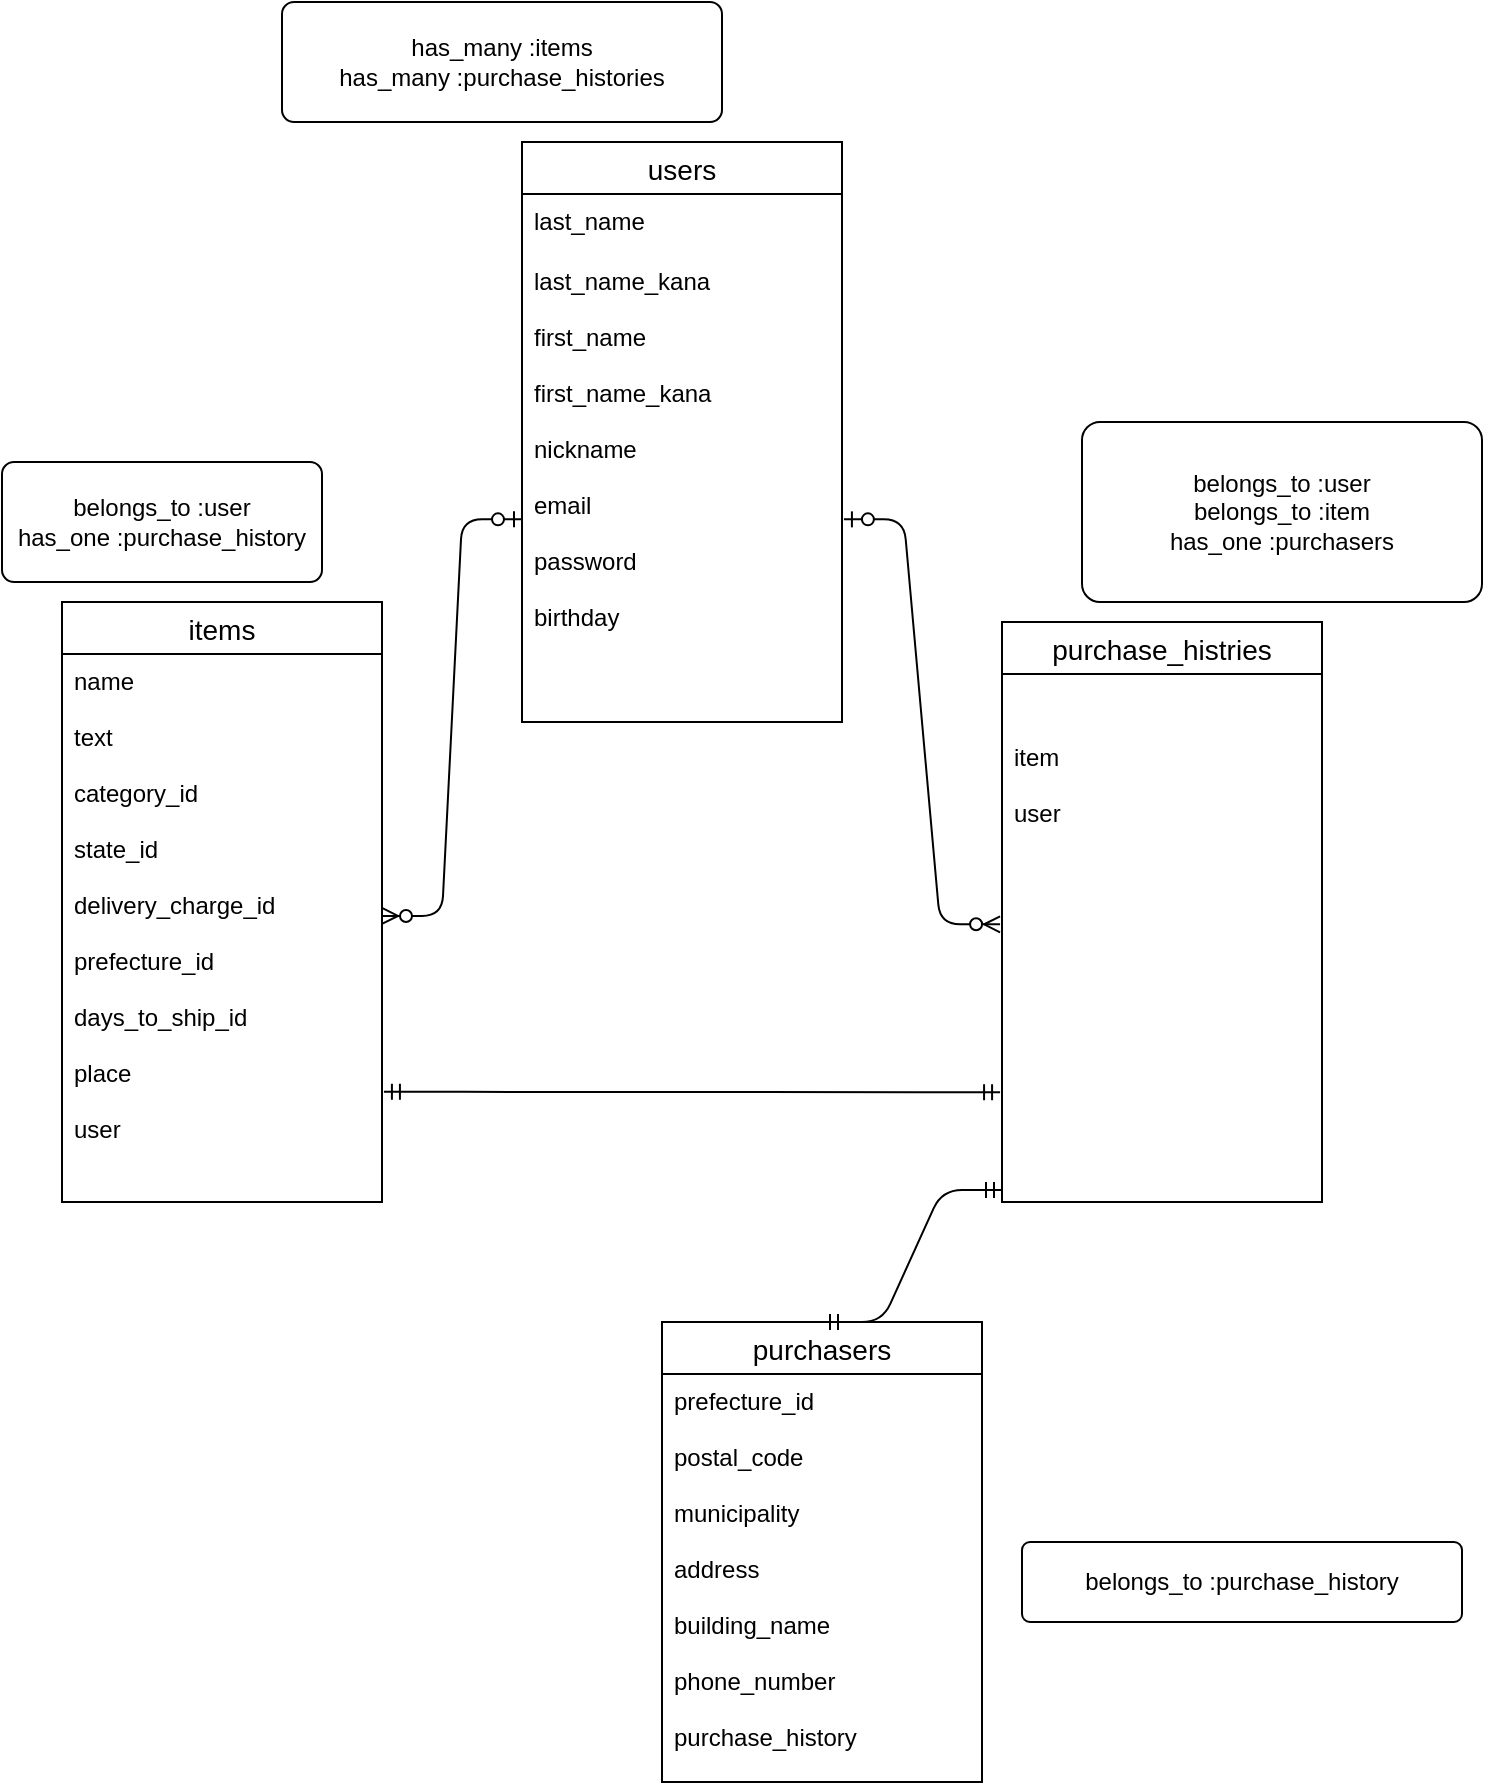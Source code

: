 <mxfile>
    <diagram id="I1-u8hTg5wmnG2TyrtBx" name="ページ1">
        <mxGraphModel dx="1080" dy="900" grid="1" gridSize="10" guides="1" tooltips="1" connect="1" arrows="1" fold="1" page="1" pageScale="1" pageWidth="827" pageHeight="1169" math="0" shadow="0">
            <root>
                <mxCell id="0"/>
                <mxCell id="1" parent="0"/>
                <mxCell id="23" value="users" style="swimlane;fontStyle=0;childLayout=stackLayout;horizontal=1;startSize=26;horizontalStack=0;resizeParent=1;resizeParentMax=0;resizeLast=0;collapsible=1;marginBottom=0;align=center;fontSize=14;" vertex="1" parent="1">
                    <mxGeometry x="290" y="240" width="160" height="290" as="geometry"/>
                </mxCell>
                <mxCell id="24" value="last_name&#10;&#10;&#10;&#10;&#10;&#10;&#10;" style="text;strokeColor=none;fillColor=none;spacingLeft=4;spacingRight=4;overflow=hidden;rotatable=0;points=[[0,0.5],[1,0.5]];portConstraint=eastwest;fontSize=12;" vertex="1" parent="23">
                    <mxGeometry y="26" width="160" height="30" as="geometry"/>
                </mxCell>
                <mxCell id="26" value="last_name_kana&#10;&#10;first_name&#10;&#10;first_name_kana&#10;&#10;nickname&#10;&#10;email&#10;&#10;password&#10;&#10;birthday" style="text;strokeColor=none;fillColor=none;spacingLeft=4;spacingRight=4;overflow=hidden;rotatable=0;points=[[0,0.5],[1,0.5]];portConstraint=eastwest;fontSize=12;" vertex="1" parent="23">
                    <mxGeometry y="56" width="160" height="234" as="geometry"/>
                </mxCell>
                <mxCell id="33" value="items" style="swimlane;fontStyle=0;childLayout=stackLayout;horizontal=1;startSize=26;horizontalStack=0;resizeParent=1;resizeParentMax=0;resizeLast=0;collapsible=1;marginBottom=0;align=center;fontSize=14;" vertex="1" parent="1">
                    <mxGeometry x="60" y="470" width="160" height="300" as="geometry"/>
                </mxCell>
                <mxCell id="35" value="name&#10;&#10;text&#10;&#10;category_id&#10;&#10;state_id&#10;&#10;delivery_charge_id&#10;&#10;prefecture_id&#10;&#10;days_to_ship_id&#10;&#10;place&#10;&#10;user&#10;&#10;&#10;&#10;&#10;&#10;&#10;&#10;" style="text;strokeColor=none;fillColor=none;spacingLeft=4;spacingRight=4;overflow=hidden;rotatable=0;points=[[0,0.5],[1,0.5]];portConstraint=eastwest;fontSize=12;" vertex="1" parent="33">
                    <mxGeometry y="26" width="160" height="274" as="geometry"/>
                </mxCell>
                <mxCell id="41" value="purchase_histries" style="swimlane;fontStyle=0;childLayout=stackLayout;horizontal=1;startSize=26;horizontalStack=0;resizeParent=1;resizeParentMax=0;resizeLast=0;collapsible=1;marginBottom=0;align=center;fontSize=14;" vertex="1" parent="1">
                    <mxGeometry x="530" y="480" width="160" height="290" as="geometry"/>
                </mxCell>
                <mxCell id="42" value="&#10;&#10;item&#10;&#10;user" style="text;strokeColor=none;fillColor=none;spacingLeft=4;spacingRight=4;overflow=hidden;rotatable=0;points=[[0,0.5],[1,0.5]];portConstraint=eastwest;fontSize=12;" vertex="1" parent="41">
                    <mxGeometry y="26" width="160" height="264" as="geometry"/>
                </mxCell>
                <mxCell id="53" value="" style="edgeStyle=entityRelationEdgeStyle;fontSize=12;html=1;endArrow=ERzeroToMany;startArrow=ERzeroToOne;exitX=1.006;exitY=0.567;exitDx=0;exitDy=0;exitPerimeter=0;entryX=-0.006;entryY=0.474;entryDx=0;entryDy=0;entryPerimeter=0;" edge="1" parent="1" source="26" target="42">
                    <mxGeometry width="100" height="100" relative="1" as="geometry">
                        <mxPoint x="470" y="670" as="sourcePoint"/>
                        <mxPoint x="570" y="570" as="targetPoint"/>
                    </mxGeometry>
                </mxCell>
                <mxCell id="54" value="" style="edgeStyle=entityRelationEdgeStyle;fontSize=12;html=1;endArrow=ERzeroToMany;startArrow=ERzeroToOne;exitX=0;exitY=0.567;exitDx=0;exitDy=0;exitPerimeter=0;entryX=1;entryY=0.478;entryDx=0;entryDy=0;entryPerimeter=0;" edge="1" parent="1" source="26" target="35">
                    <mxGeometry width="100" height="100" relative="1" as="geometry">
                        <mxPoint x="470" y="670" as="sourcePoint"/>
                        <mxPoint x="570" y="570" as="targetPoint"/>
                    </mxGeometry>
                </mxCell>
                <mxCell id="57" value="belongs_to :user&lt;br&gt;has_one :purchase_history" style="rounded=1;arcSize=10;whiteSpace=wrap;html=1;align=center;" vertex="1" parent="1">
                    <mxGeometry x="30" y="400" width="160" height="60" as="geometry"/>
                </mxCell>
                <mxCell id="58" value="belongs_to :user&lt;br&gt;belongs_to :item&lt;br&gt;has_one :purchasers" style="rounded=1;arcSize=10;whiteSpace=wrap;html=1;align=center;" vertex="1" parent="1">
                    <mxGeometry x="570" y="380" width="200" height="90" as="geometry"/>
                </mxCell>
                <mxCell id="62" value="&lt;span&gt;has_many :items&lt;/span&gt;&lt;br&gt;&lt;span&gt;has_many :purchase_histories&lt;/span&gt;" style="rounded=1;arcSize=10;whiteSpace=wrap;html=1;align=center;" vertex="1" parent="1">
                    <mxGeometry x="170" y="170" width="220" height="60" as="geometry"/>
                </mxCell>
                <mxCell id="68" value="purchasers" style="swimlane;fontStyle=0;childLayout=stackLayout;horizontal=1;startSize=26;horizontalStack=0;resizeParent=1;resizeParentMax=0;resizeLast=0;collapsible=1;marginBottom=0;align=center;fontSize=14;" vertex="1" parent="1">
                    <mxGeometry x="360" y="830" width="160" height="230" as="geometry"/>
                </mxCell>
                <mxCell id="69" value="prefecture_id&#10;&#10;postal_code&#10;&#10;municipality&#10;&#10;address&#10;&#10;building_name&#10;&#10;phone_number&#10;&#10;purchase_history&#10;&#10;" style="text;strokeColor=none;fillColor=none;spacingLeft=4;spacingRight=4;overflow=hidden;rotatable=0;points=[[0,0.5],[1,0.5]];portConstraint=eastwest;fontSize=12;" vertex="1" parent="68">
                    <mxGeometry y="26" width="160" height="204" as="geometry"/>
                </mxCell>
                <mxCell id="73" value="" style="edgeStyle=entityRelationEdgeStyle;fontSize=12;html=1;endArrow=ERmandOne;startArrow=ERmandOne;exitX=0.5;exitY=0;exitDx=0;exitDy=0;" edge="1" parent="1" source="68">
                    <mxGeometry width="100" height="100" relative="1" as="geometry">
                        <mxPoint x="470" y="670" as="sourcePoint"/>
                        <mxPoint x="530" y="764" as="targetPoint"/>
                    </mxGeometry>
                </mxCell>
                <mxCell id="78" value="belongs_to :purchase_history" style="rounded=1;arcSize=10;whiteSpace=wrap;html=1;align=center;" vertex="1" parent="1">
                    <mxGeometry x="540" y="940" width="220" height="40" as="geometry"/>
                </mxCell>
                <mxCell id="79" value="" style="edgeStyle=entityRelationEdgeStyle;fontSize=12;html=1;endArrow=ERmandOne;startArrow=ERmandOne;exitX=1.006;exitY=0.799;exitDx=0;exitDy=0;exitPerimeter=0;entryX=-0.006;entryY=0.792;entryDx=0;entryDy=0;entryPerimeter=0;" edge="1" parent="1" source="35" target="42">
                    <mxGeometry width="100" height="100" relative="1" as="geometry">
                        <mxPoint x="470" y="670" as="sourcePoint"/>
                        <mxPoint x="570" y="570" as="targetPoint"/>
                    </mxGeometry>
                </mxCell>
            </root>
        </mxGraphModel>
    </diagram>
</mxfile>